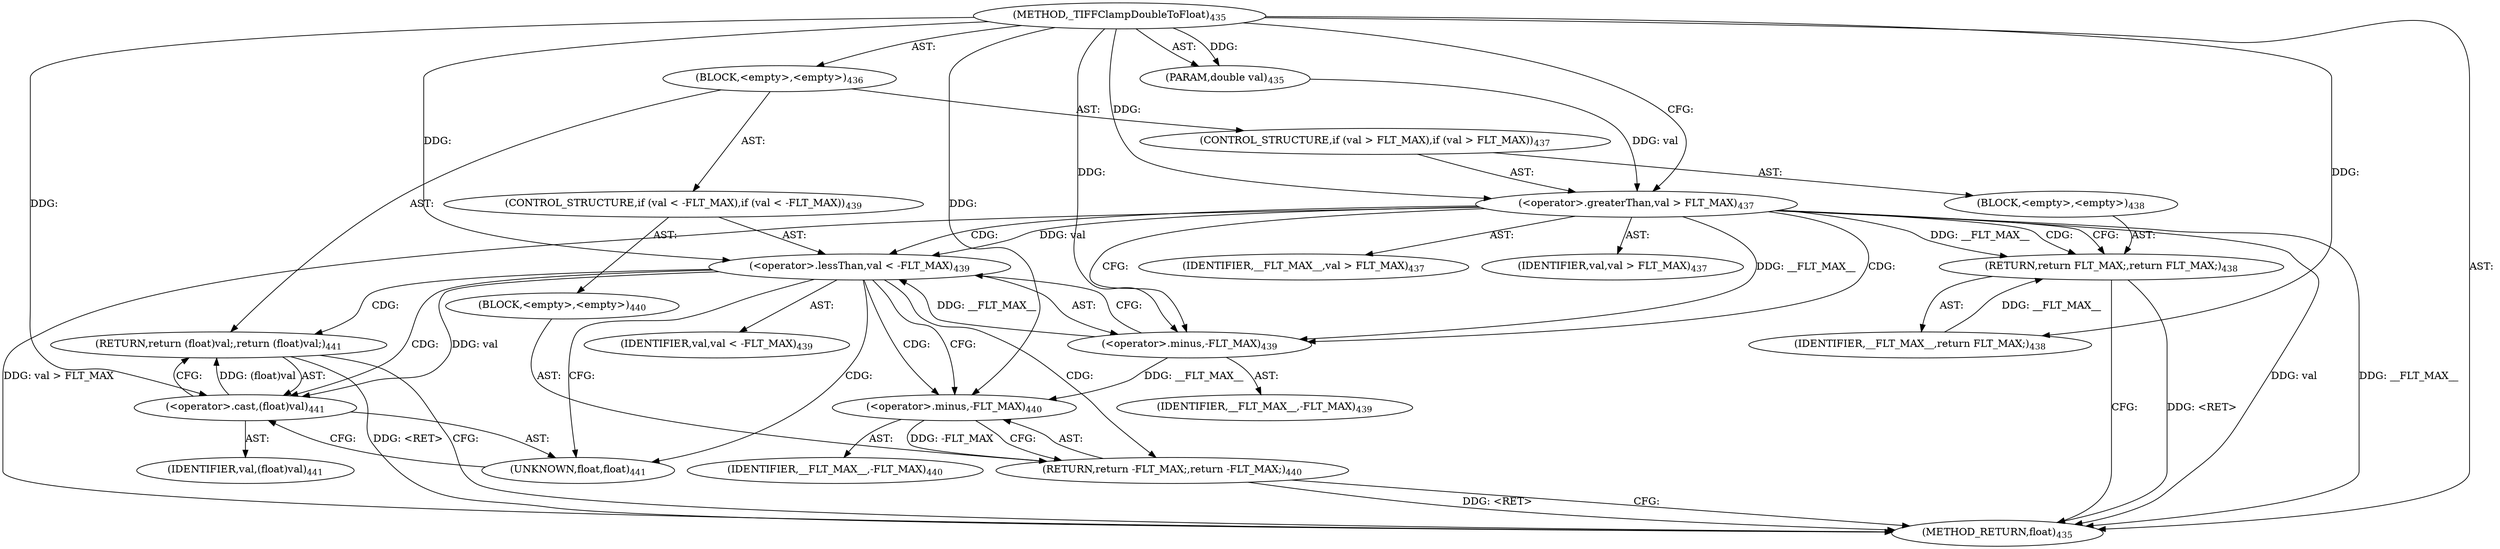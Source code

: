 digraph "_TIFFClampDoubleToFloat" {  
"21604" [label = <(METHOD,_TIFFClampDoubleToFloat)<SUB>435</SUB>> ]
"21605" [label = <(PARAM,double val)<SUB>435</SUB>> ]
"21606" [label = <(BLOCK,&lt;empty&gt;,&lt;empty&gt;)<SUB>436</SUB>> ]
"21607" [label = <(CONTROL_STRUCTURE,if (val &gt; FLT_MAX),if (val &gt; FLT_MAX))<SUB>437</SUB>> ]
"21608" [label = <(&lt;operator&gt;.greaterThan,val &gt; FLT_MAX)<SUB>437</SUB>> ]
"21609" [label = <(IDENTIFIER,val,val &gt; FLT_MAX)<SUB>437</SUB>> ]
"21610" [label = <(IDENTIFIER,__FLT_MAX__,val &gt; FLT_MAX)<SUB>437</SUB>> ]
"21611" [label = <(BLOCK,&lt;empty&gt;,&lt;empty&gt;)<SUB>438</SUB>> ]
"21612" [label = <(RETURN,return FLT_MAX;,return FLT_MAX;)<SUB>438</SUB>> ]
"21613" [label = <(IDENTIFIER,__FLT_MAX__,return FLT_MAX;)<SUB>438</SUB>> ]
"21614" [label = <(CONTROL_STRUCTURE,if (val &lt; -FLT_MAX),if (val &lt; -FLT_MAX))<SUB>439</SUB>> ]
"21615" [label = <(&lt;operator&gt;.lessThan,val &lt; -FLT_MAX)<SUB>439</SUB>> ]
"21616" [label = <(IDENTIFIER,val,val &lt; -FLT_MAX)<SUB>439</SUB>> ]
"21617" [label = <(&lt;operator&gt;.minus,-FLT_MAX)<SUB>439</SUB>> ]
"21618" [label = <(IDENTIFIER,__FLT_MAX__,-FLT_MAX)<SUB>439</SUB>> ]
"21619" [label = <(BLOCK,&lt;empty&gt;,&lt;empty&gt;)<SUB>440</SUB>> ]
"21620" [label = <(RETURN,return -FLT_MAX;,return -FLT_MAX;)<SUB>440</SUB>> ]
"21621" [label = <(&lt;operator&gt;.minus,-FLT_MAX)<SUB>440</SUB>> ]
"21622" [label = <(IDENTIFIER,__FLT_MAX__,-FLT_MAX)<SUB>440</SUB>> ]
"21623" [label = <(RETURN,return (float)val;,return (float)val;)<SUB>441</SUB>> ]
"21624" [label = <(&lt;operator&gt;.cast,(float)val)<SUB>441</SUB>> ]
"21625" [label = <(UNKNOWN,float,float)<SUB>441</SUB>> ]
"21626" [label = <(IDENTIFIER,val,(float)val)<SUB>441</SUB>> ]
"21627" [label = <(METHOD_RETURN,float)<SUB>435</SUB>> ]
  "21604" -> "21605"  [ label = "AST: "] 
  "21604" -> "21606"  [ label = "AST: "] 
  "21604" -> "21627"  [ label = "AST: "] 
  "21606" -> "21607"  [ label = "AST: "] 
  "21606" -> "21614"  [ label = "AST: "] 
  "21606" -> "21623"  [ label = "AST: "] 
  "21607" -> "21608"  [ label = "AST: "] 
  "21607" -> "21611"  [ label = "AST: "] 
  "21608" -> "21609"  [ label = "AST: "] 
  "21608" -> "21610"  [ label = "AST: "] 
  "21611" -> "21612"  [ label = "AST: "] 
  "21612" -> "21613"  [ label = "AST: "] 
  "21614" -> "21615"  [ label = "AST: "] 
  "21614" -> "21619"  [ label = "AST: "] 
  "21615" -> "21616"  [ label = "AST: "] 
  "21615" -> "21617"  [ label = "AST: "] 
  "21617" -> "21618"  [ label = "AST: "] 
  "21619" -> "21620"  [ label = "AST: "] 
  "21620" -> "21621"  [ label = "AST: "] 
  "21621" -> "21622"  [ label = "AST: "] 
  "21623" -> "21624"  [ label = "AST: "] 
  "21624" -> "21625"  [ label = "AST: "] 
  "21624" -> "21626"  [ label = "AST: "] 
  "21623" -> "21627"  [ label = "CFG: "] 
  "21608" -> "21612"  [ label = "CFG: "] 
  "21608" -> "21617"  [ label = "CFG: "] 
  "21615" -> "21625"  [ label = "CFG: "] 
  "21615" -> "21621"  [ label = "CFG: "] 
  "21624" -> "21623"  [ label = "CFG: "] 
  "21612" -> "21627"  [ label = "CFG: "] 
  "21617" -> "21615"  [ label = "CFG: "] 
  "21620" -> "21627"  [ label = "CFG: "] 
  "21625" -> "21624"  [ label = "CFG: "] 
  "21621" -> "21620"  [ label = "CFG: "] 
  "21604" -> "21608"  [ label = "CFG: "] 
  "21620" -> "21627"  [ label = "DDG: &lt;RET&gt;"] 
  "21623" -> "21627"  [ label = "DDG: &lt;RET&gt;"] 
  "21612" -> "21627"  [ label = "DDG: &lt;RET&gt;"] 
  "21608" -> "21627"  [ label = "DDG: val"] 
  "21608" -> "21627"  [ label = "DDG: __FLT_MAX__"] 
  "21608" -> "21627"  [ label = "DDG: val &gt; FLT_MAX"] 
  "21604" -> "21605"  [ label = "DDG: "] 
  "21624" -> "21623"  [ label = "DDG: (float)val"] 
  "21615" -> "21624"  [ label = "DDG: val"] 
  "21604" -> "21624"  [ label = "DDG: "] 
  "21605" -> "21608"  [ label = "DDG: val"] 
  "21604" -> "21608"  [ label = "DDG: "] 
  "21613" -> "21612"  [ label = "DDG: __FLT_MAX__"] 
  "21608" -> "21612"  [ label = "DDG: __FLT_MAX__"] 
  "21608" -> "21615"  [ label = "DDG: val"] 
  "21604" -> "21615"  [ label = "DDG: "] 
  "21617" -> "21615"  [ label = "DDG: __FLT_MAX__"] 
  "21621" -> "21620"  [ label = "DDG: -FLT_MAX"] 
  "21604" -> "21613"  [ label = "DDG: "] 
  "21608" -> "21617"  [ label = "DDG: __FLT_MAX__"] 
  "21604" -> "21617"  [ label = "DDG: "] 
  "21617" -> "21621"  [ label = "DDG: __FLT_MAX__"] 
  "21604" -> "21621"  [ label = "DDG: "] 
  "21608" -> "21612"  [ label = "CDG: "] 
  "21608" -> "21617"  [ label = "CDG: "] 
  "21608" -> "21615"  [ label = "CDG: "] 
  "21615" -> "21625"  [ label = "CDG: "] 
  "21615" -> "21621"  [ label = "CDG: "] 
  "21615" -> "21624"  [ label = "CDG: "] 
  "21615" -> "21620"  [ label = "CDG: "] 
  "21615" -> "21623"  [ label = "CDG: "] 
}
